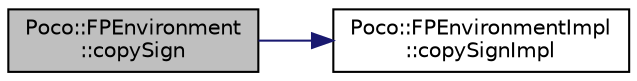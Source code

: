 digraph "Poco::FPEnvironment::copySign"
{
 // LATEX_PDF_SIZE
  edge [fontname="Helvetica",fontsize="10",labelfontname="Helvetica",labelfontsize="10"];
  node [fontname="Helvetica",fontsize="10",shape=record];
  rankdir="LR";
  Node1 [label="Poco::FPEnvironment\l::copySign",height=0.2,width=0.4,color="black", fillcolor="grey75", style="filled", fontcolor="black",tooltip=" "];
  Node1 -> Node2 [color="midnightblue",fontsize="10",style="solid",fontname="Helvetica"];
  Node2 [label="Poco::FPEnvironmentImpl\l::copySignImpl",height=0.2,width=0.4,color="black", fillcolor="white", style="filled",URL="$classPoco_1_1FPEnvironmentImpl.html#acf5a1721d542ec4a825808fbdc95a08b",tooltip=" "];
}
